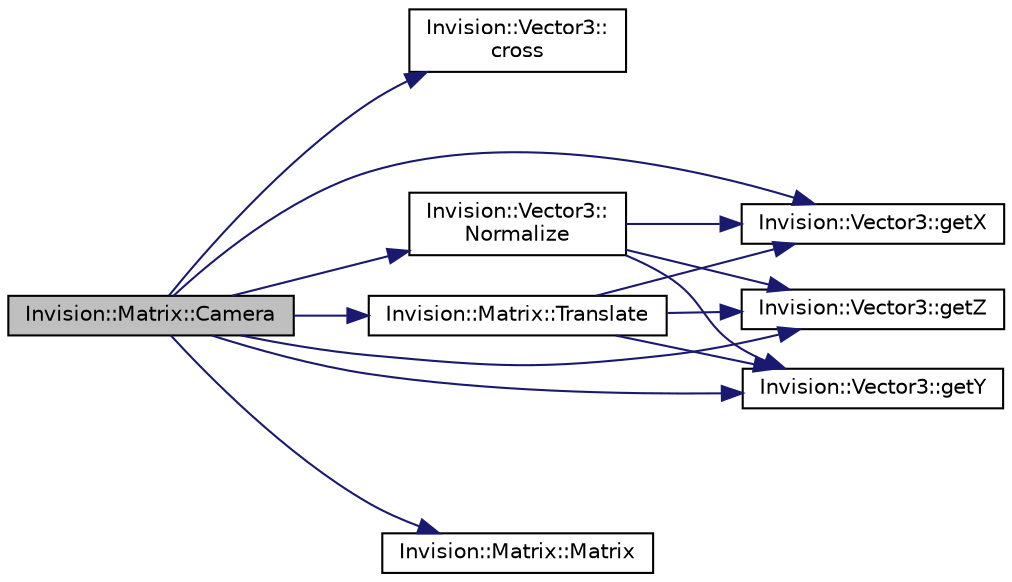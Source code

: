 digraph "Invision::Matrix::Camera"
{
 // LATEX_PDF_SIZE
  edge [fontname="Helvetica",fontsize="10",labelfontname="Helvetica",labelfontsize="10"];
  node [fontname="Helvetica",fontsize="10",shape=record];
  rankdir="LR";
  Node1 [label="Invision::Matrix::Camera",height=0.2,width=0.4,color="black", fillcolor="grey75", style="filled", fontcolor="black",tooltip="use camera transformation"];
  Node1 -> Node2 [color="midnightblue",fontsize="10",style="solid",fontname="Helvetica"];
  Node2 [label="Invision::Vector3::\lcross",height=0.2,width=0.4,color="black", fillcolor="white", style="filled",URL="$class_invision_1_1_vector3.html#aa825da1c0b4ae03a498363440ffc8d73",tooltip="calculares the vector product of two vectors"];
  Node1 -> Node3 [color="midnightblue",fontsize="10",style="solid",fontname="Helvetica"];
  Node3 [label="Invision::Vector3::getX",height=0.2,width=0.4,color="black", fillcolor="white", style="filled",URL="$class_invision_1_1_vector3.html#a3a197c5a7722a3a6d3741a83cfff409c",tooltip="returns X coordinate"];
  Node1 -> Node4 [color="midnightblue",fontsize="10",style="solid",fontname="Helvetica"];
  Node4 [label="Invision::Vector3::getY",height=0.2,width=0.4,color="black", fillcolor="white", style="filled",URL="$class_invision_1_1_vector3.html#a06268a0da00683ebb8690a704246d9ca",tooltip="returns Y coordinate"];
  Node1 -> Node5 [color="midnightblue",fontsize="10",style="solid",fontname="Helvetica"];
  Node5 [label="Invision::Vector3::getZ",height=0.2,width=0.4,color="black", fillcolor="white", style="filled",URL="$class_invision_1_1_vector3.html#a1103f0cdb87b9aa47c33ec2c0dad473f",tooltip="returns Z coordinate"];
  Node1 -> Node6 [color="midnightblue",fontsize="10",style="solid",fontname="Helvetica"];
  Node6 [label="Invision::Matrix::Matrix",height=0.2,width=0.4,color="black", fillcolor="white", style="filled",URL="$class_invision_1_1_matrix.html#a9c8bc1501f1926cdbc21f87782c406f0",tooltip="initialize a matrix"];
  Node1 -> Node7 [color="midnightblue",fontsize="10",style="solid",fontname="Helvetica"];
  Node7 [label="Invision::Vector3::\lNormalize",height=0.2,width=0.4,color="black", fillcolor="white", style="filled",URL="$class_invision_1_1_vector3.html#ab07b0790eeecb4cb4ffd1b689891472a",tooltip="normalizes a vector"];
  Node7 -> Node3 [color="midnightblue",fontsize="10",style="solid",fontname="Helvetica"];
  Node7 -> Node4 [color="midnightblue",fontsize="10",style="solid",fontname="Helvetica"];
  Node7 -> Node5 [color="midnightblue",fontsize="10",style="solid",fontname="Helvetica"];
  Node1 -> Node8 [color="midnightblue",fontsize="10",style="solid",fontname="Helvetica"];
  Node8 [label="Invision::Matrix::Translate",height=0.2,width=0.4,color="black", fillcolor="white", style="filled",URL="$class_invision_1_1_matrix.html#a72316cbb19b584cf680d5f6d43567d24",tooltip="returns an translated matrix"];
  Node8 -> Node3 [color="midnightblue",fontsize="10",style="solid",fontname="Helvetica"];
  Node8 -> Node4 [color="midnightblue",fontsize="10",style="solid",fontname="Helvetica"];
  Node8 -> Node5 [color="midnightblue",fontsize="10",style="solid",fontname="Helvetica"];
}

